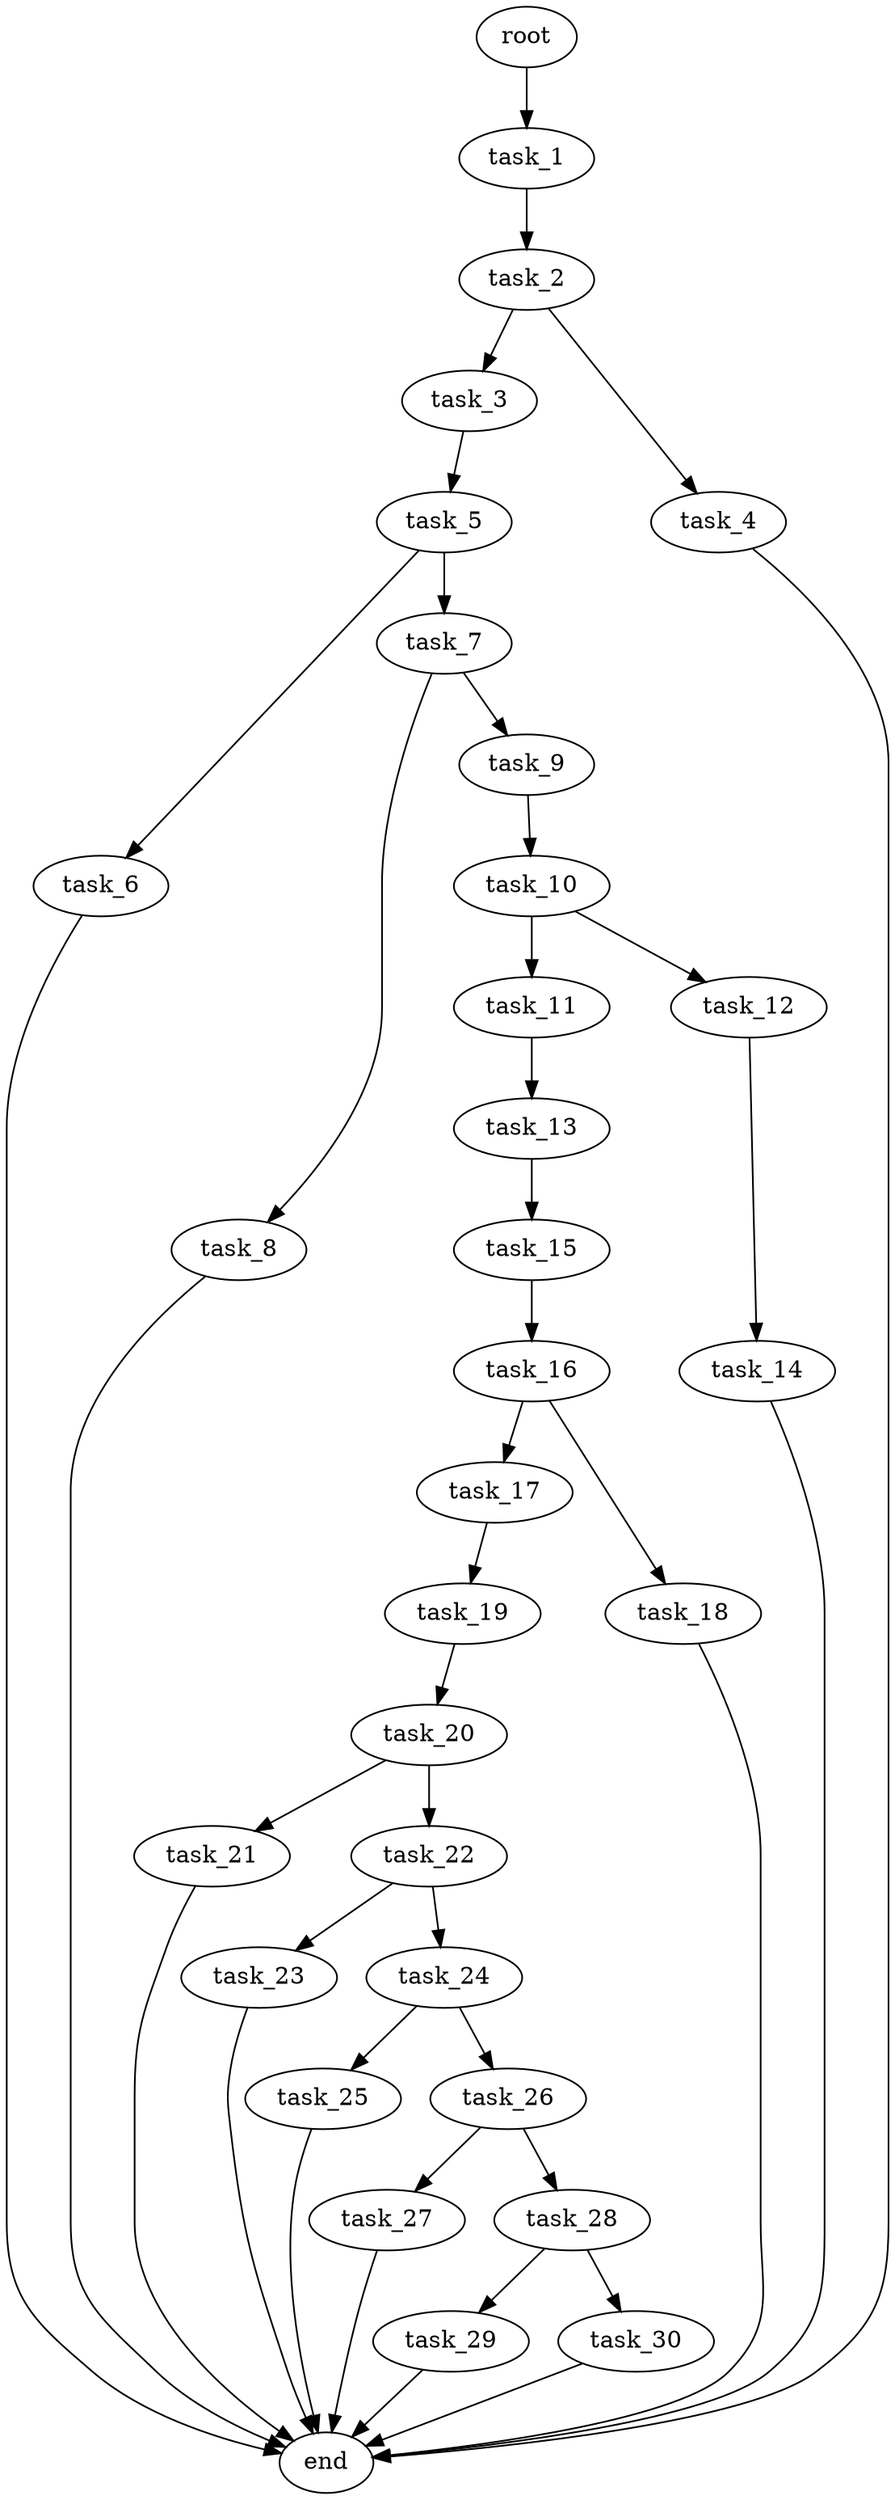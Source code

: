 digraph G {
  root [size="0.000000e+00"];
  task_1 [size="2.957934e+08"];
  task_2 [size="6.832446e+09"];
  task_3 [size="1.728899e+09"];
  task_4 [size="2.147946e+09"];
  task_5 [size="1.872324e+09"];
  task_6 [size="2.799266e+09"];
  task_7 [size="8.834355e+09"];
  task_8 [size="3.474598e+08"];
  task_9 [size="6.192146e+09"];
  task_10 [size="2.458602e+09"];
  task_11 [size="2.951757e+09"];
  task_12 [size="4.120510e+09"];
  task_13 [size="5.507336e+09"];
  task_14 [size="6.107297e+08"];
  task_15 [size="2.798480e+09"];
  task_16 [size="1.373223e+09"];
  task_17 [size="1.995379e+09"];
  task_18 [size="8.846641e+09"];
  task_19 [size="5.258615e+09"];
  task_20 [size="6.307913e+09"];
  task_21 [size="8.021879e+09"];
  task_22 [size="7.948668e+09"];
  task_23 [size="9.894047e+09"];
  task_24 [size="7.819376e+09"];
  task_25 [size="3.591762e+09"];
  task_26 [size="5.445634e+09"];
  task_27 [size="4.847310e+09"];
  task_28 [size="9.126857e+09"];
  task_29 [size="5.024430e+09"];
  task_30 [size="3.884424e+09"];
  end [size="0.000000e+00"];

  root -> task_1 [size="1.000000e-12"];
  task_1 -> task_2 [size="6.832446e+08"];
  task_2 -> task_3 [size="1.728899e+08"];
  task_2 -> task_4 [size="2.147946e+08"];
  task_3 -> task_5 [size="1.872324e+08"];
  task_4 -> end [size="1.000000e-12"];
  task_5 -> task_6 [size="2.799266e+08"];
  task_5 -> task_7 [size="8.834355e+08"];
  task_6 -> end [size="1.000000e-12"];
  task_7 -> task_8 [size="3.474598e+07"];
  task_7 -> task_9 [size="6.192146e+08"];
  task_8 -> end [size="1.000000e-12"];
  task_9 -> task_10 [size="2.458602e+08"];
  task_10 -> task_11 [size="2.951757e+08"];
  task_10 -> task_12 [size="4.120510e+08"];
  task_11 -> task_13 [size="5.507336e+08"];
  task_12 -> task_14 [size="6.107297e+07"];
  task_13 -> task_15 [size="2.798480e+08"];
  task_14 -> end [size="1.000000e-12"];
  task_15 -> task_16 [size="1.373223e+08"];
  task_16 -> task_17 [size="1.995379e+08"];
  task_16 -> task_18 [size="8.846641e+08"];
  task_17 -> task_19 [size="5.258615e+08"];
  task_18 -> end [size="1.000000e-12"];
  task_19 -> task_20 [size="6.307913e+08"];
  task_20 -> task_21 [size="8.021879e+08"];
  task_20 -> task_22 [size="7.948668e+08"];
  task_21 -> end [size="1.000000e-12"];
  task_22 -> task_23 [size="9.894047e+08"];
  task_22 -> task_24 [size="7.819376e+08"];
  task_23 -> end [size="1.000000e-12"];
  task_24 -> task_25 [size="3.591762e+08"];
  task_24 -> task_26 [size="5.445634e+08"];
  task_25 -> end [size="1.000000e-12"];
  task_26 -> task_27 [size="4.847310e+08"];
  task_26 -> task_28 [size="9.126857e+08"];
  task_27 -> end [size="1.000000e-12"];
  task_28 -> task_29 [size="5.024430e+08"];
  task_28 -> task_30 [size="3.884424e+08"];
  task_29 -> end [size="1.000000e-12"];
  task_30 -> end [size="1.000000e-12"];
}
